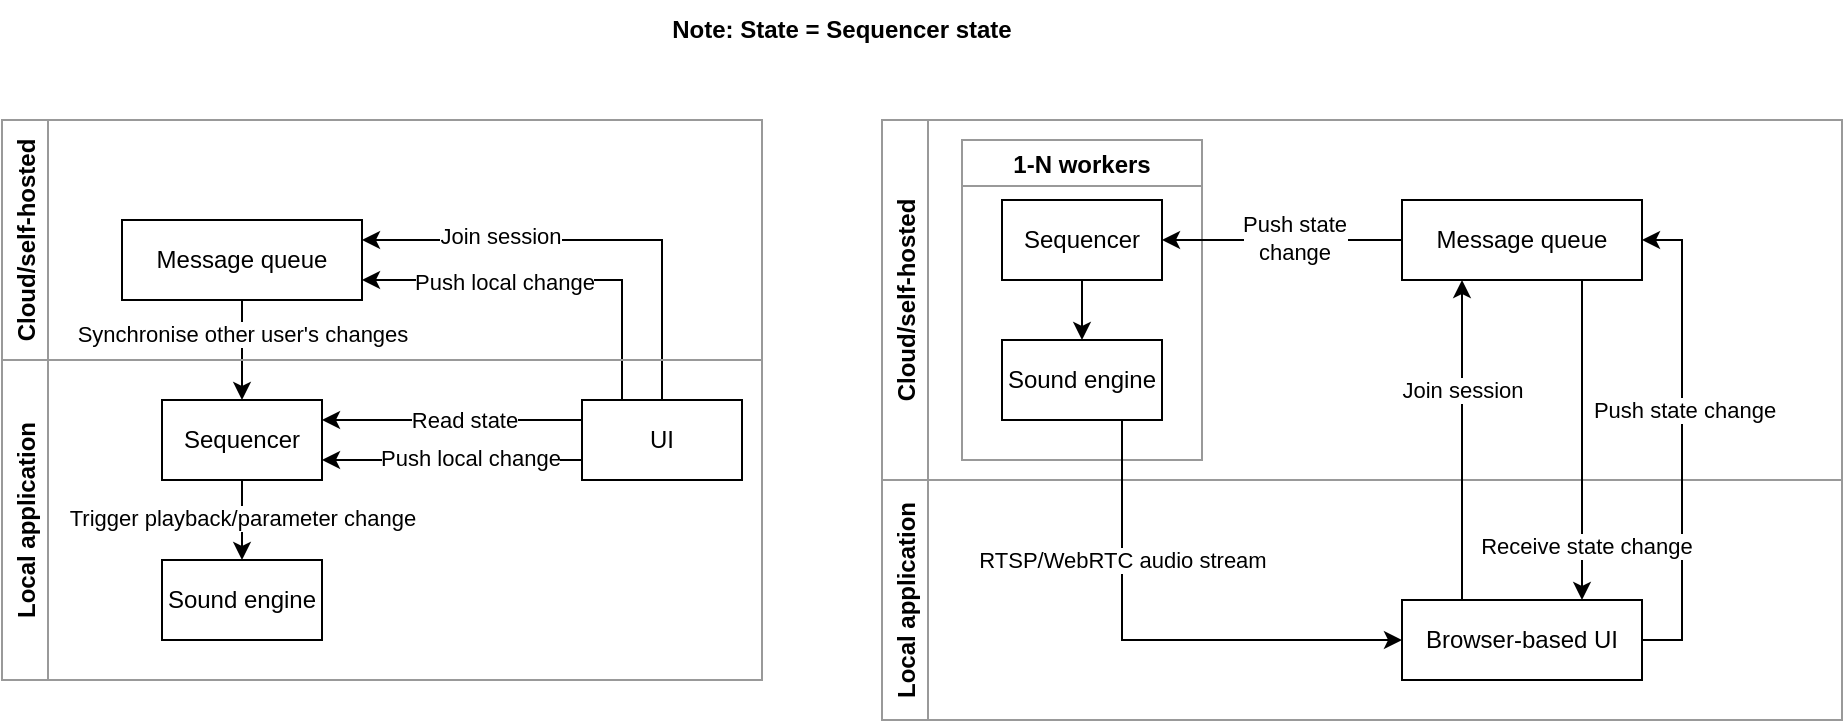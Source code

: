 <mxfile version="20.4.0" type="device"><diagram id="lTP7TUvkcthKFZw39Sc7" name="Page-1"><mxGraphModel dx="966" dy="550" grid="1" gridSize="10" guides="1" tooltips="1" connect="1" arrows="1" fold="1" page="1" pageScale="1" pageWidth="850" pageHeight="1100" math="0" shadow="0"><root><mxCell id="0"/><mxCell id="1" parent="0"/><mxCell id="EyvcSQa5_3eqo0In2h69-14" style="edgeStyle=orthogonalEdgeStyle;rounded=0;orthogonalLoop=1;jettySize=auto;html=1;entryX=0.5;entryY=0;entryDx=0;entryDy=0;" edge="1" parent="1" source="EyvcSQa5_3eqo0In2h69-1" target="EyvcSQa5_3eqo0In2h69-13"><mxGeometry relative="1" as="geometry"/></mxCell><mxCell id="EyvcSQa5_3eqo0In2h69-15" value="Trigger playback/parameter change" style="edgeLabel;html=1;align=center;verticalAlign=middle;resizable=0;points=[];" vertex="1" connectable="0" parent="EyvcSQa5_3eqo0In2h69-14"><mxGeometry x="0.262" relative="1" as="geometry"><mxPoint y="-6" as="offset"/></mxGeometry></mxCell><mxCell id="EyvcSQa5_3eqo0In2h69-1" value="Sequencer" style="rounded=0;whiteSpace=wrap;html=1;" vertex="1" parent="1"><mxGeometry x="280" y="250" width="80" height="40" as="geometry"/></mxCell><mxCell id="EyvcSQa5_3eqo0In2h69-3" style="edgeStyle=orthogonalEdgeStyle;rounded=0;orthogonalLoop=1;jettySize=auto;html=1;entryX=1;entryY=0.25;entryDx=0;entryDy=0;" edge="1" parent="1" source="EyvcSQa5_3eqo0In2h69-2" target="EyvcSQa5_3eqo0In2h69-1"><mxGeometry relative="1" as="geometry"><Array as="points"><mxPoint x="480" y="260"/><mxPoint x="480" y="260"/></Array></mxGeometry></mxCell><mxCell id="EyvcSQa5_3eqo0In2h69-4" value="Read state" style="edgeLabel;html=1;align=center;verticalAlign=middle;resizable=0;points=[];" vertex="1" connectable="0" parent="EyvcSQa5_3eqo0In2h69-3"><mxGeometry x="0.156" relative="1" as="geometry"><mxPoint x="16" as="offset"/></mxGeometry></mxCell><mxCell id="EyvcSQa5_3eqo0In2h69-5" style="edgeStyle=orthogonalEdgeStyle;rounded=0;orthogonalLoop=1;jettySize=auto;html=1;exitX=0;exitY=0.75;exitDx=0;exitDy=0;" edge="1" parent="1" source="EyvcSQa5_3eqo0In2h69-2"><mxGeometry relative="1" as="geometry"><mxPoint x="360" y="280" as="targetPoint"/><Array as="points"><mxPoint x="360" y="280"/></Array></mxGeometry></mxCell><mxCell id="EyvcSQa5_3eqo0In2h69-6" value="Push local change" style="edgeLabel;html=1;align=center;verticalAlign=middle;resizable=0;points=[];" vertex="1" connectable="0" parent="EyvcSQa5_3eqo0In2h69-5"><mxGeometry x="0.065" y="-1" relative="1" as="geometry"><mxPoint x="13" as="offset"/></mxGeometry></mxCell><mxCell id="EyvcSQa5_3eqo0In2h69-11" style="edgeStyle=orthogonalEdgeStyle;rounded=0;orthogonalLoop=1;jettySize=auto;html=1;entryX=1;entryY=0.75;entryDx=0;entryDy=0;exitX=0.25;exitY=0;exitDx=0;exitDy=0;" edge="1" parent="1" source="EyvcSQa5_3eqo0In2h69-2" target="EyvcSQa5_3eqo0In2h69-7"><mxGeometry relative="1" as="geometry"/></mxCell><mxCell id="EyvcSQa5_3eqo0In2h69-12" value="Push local change" style="edgeLabel;html=1;align=center;verticalAlign=middle;resizable=0;points=[];" vertex="1" connectable="0" parent="EyvcSQa5_3eqo0In2h69-11"><mxGeometry x="-0.056" y="1" relative="1" as="geometry"><mxPoint x="-30" as="offset"/></mxGeometry></mxCell><mxCell id="EyvcSQa5_3eqo0In2h69-2" value="&lt;div&gt;UI&lt;/div&gt;" style="rounded=0;whiteSpace=wrap;html=1;" vertex="1" parent="1"><mxGeometry x="490" y="250" width="80" height="40" as="geometry"/></mxCell><mxCell id="EyvcSQa5_3eqo0In2h69-9" style="edgeStyle=orthogonalEdgeStyle;rounded=0;orthogonalLoop=1;jettySize=auto;html=1;entryX=0.5;entryY=0;entryDx=0;entryDy=0;exitX=0.5;exitY=1;exitDx=0;exitDy=0;" edge="1" parent="1" source="EyvcSQa5_3eqo0In2h69-7" target="EyvcSQa5_3eqo0In2h69-1"><mxGeometry relative="1" as="geometry"/></mxCell><mxCell id="EyvcSQa5_3eqo0In2h69-10" value="Synchronise other user's changes" style="edgeLabel;html=1;align=center;verticalAlign=middle;resizable=0;points=[];" vertex="1" connectable="0" parent="EyvcSQa5_3eqo0In2h69-9"><mxGeometry x="-0.435" relative="1" as="geometry"><mxPoint y="3" as="offset"/></mxGeometry></mxCell><mxCell id="EyvcSQa5_3eqo0In2h69-7" value="Message queue" style="rounded=0;whiteSpace=wrap;html=1;" vertex="1" parent="1"><mxGeometry x="260" y="160" width="120" height="40" as="geometry"/></mxCell><mxCell id="EyvcSQa5_3eqo0In2h69-13" value="Sound engine" style="rounded=0;whiteSpace=wrap;html=1;" vertex="1" parent="1"><mxGeometry x="280" y="330" width="80" height="40" as="geometry"/></mxCell><mxCell id="EyvcSQa5_3eqo0In2h69-17" value="" style="endArrow=classic;html=1;rounded=0;exitX=0.5;exitY=0;exitDx=0;exitDy=0;entryX=1;entryY=0.25;entryDx=0;entryDy=0;" edge="1" parent="1" source="EyvcSQa5_3eqo0In2h69-2" target="EyvcSQa5_3eqo0In2h69-7"><mxGeometry width="50" height="50" relative="1" as="geometry"><mxPoint x="560" y="200" as="sourcePoint"/><mxPoint x="530" y="120" as="targetPoint"/><Array as="points"><mxPoint x="530" y="170"/></Array></mxGeometry></mxCell><mxCell id="EyvcSQa5_3eqo0In2h69-18" value="Join session" style="edgeLabel;html=1;align=center;verticalAlign=middle;resizable=0;points=[];" vertex="1" connectable="0" parent="EyvcSQa5_3eqo0In2h69-17"><mxGeometry x="0.403" y="-2" relative="1" as="geometry"><mxPoint as="offset"/></mxGeometry></mxCell><mxCell id="EyvcSQa5_3eqo0In2h69-19" value="Local application" style="swimlane;horizontal=0;strokeColor=#999999;" vertex="1" parent="1"><mxGeometry x="200" y="230" width="380" height="160" as="geometry"/></mxCell><mxCell id="EyvcSQa5_3eqo0In2h69-20" value="Cloud/self-hosted" style="swimlane;horizontal=0;strokeColor=#999999;" vertex="1" parent="1"><mxGeometry x="200" y="110" width="380" height="120" as="geometry"/></mxCell><mxCell id="EyvcSQa5_3eqo0In2h69-37" value="Local application" style="swimlane;horizontal=0;strokeColor=#999999;" vertex="1" parent="1"><mxGeometry x="640" y="290" width="480" height="120" as="geometry"/></mxCell><mxCell id="EyvcSQa5_3eqo0In2h69-30" value="Browser-based UI" style="rounded=0;whiteSpace=wrap;html=1;" vertex="1" parent="EyvcSQa5_3eqo0In2h69-37"><mxGeometry x="260" y="60" width="120" height="40" as="geometry"/></mxCell><mxCell id="EyvcSQa5_3eqo0In2h69-38" value="Cloud/self-hosted" style="swimlane;horizontal=0;strokeColor=#999999;" vertex="1" parent="1"><mxGeometry x="640" y="110" width="480" height="180" as="geometry"/></mxCell><mxCell id="EyvcSQa5_3eqo0In2h69-33" value="Message queue" style="rounded=0;whiteSpace=wrap;html=1;" vertex="1" parent="EyvcSQa5_3eqo0In2h69-38"><mxGeometry x="260" y="40" width="120" height="40" as="geometry"/></mxCell><mxCell id="EyvcSQa5_3eqo0In2h69-40" value="" style="edgeStyle=orthogonalEdgeStyle;rounded=0;orthogonalLoop=1;jettySize=auto;html=1;" edge="1" parent="EyvcSQa5_3eqo0In2h69-38" source="EyvcSQa5_3eqo0In2h69-23" target="EyvcSQa5_3eqo0In2h69-34"><mxGeometry relative="1" as="geometry"/></mxCell><mxCell id="EyvcSQa5_3eqo0In2h69-23" value="Sequencer" style="rounded=0;whiteSpace=wrap;html=1;" vertex="1" parent="EyvcSQa5_3eqo0In2h69-38"><mxGeometry x="60" y="40" width="80" height="40" as="geometry"/></mxCell><mxCell id="EyvcSQa5_3eqo0In2h69-34" value="Sound engine" style="rounded=0;whiteSpace=wrap;html=1;" vertex="1" parent="EyvcSQa5_3eqo0In2h69-38"><mxGeometry x="60" y="110" width="80" height="40" as="geometry"/></mxCell><mxCell id="EyvcSQa5_3eqo0In2h69-49" value="1-N workers" style="swimlane;strokeColor=#999999;" vertex="1" parent="EyvcSQa5_3eqo0In2h69-38"><mxGeometry x="40" y="10" width="120" height="160" as="geometry"/></mxCell><mxCell id="EyvcSQa5_3eqo0In2h69-51" value="" style="endArrow=classic;html=1;rounded=0;entryX=1;entryY=0.5;entryDx=0;entryDy=0;exitX=0;exitY=0.5;exitDx=0;exitDy=0;" edge="1" parent="EyvcSQa5_3eqo0In2h69-38" source="EyvcSQa5_3eqo0In2h69-33" target="EyvcSQa5_3eqo0In2h69-23"><mxGeometry width="50" height="50" relative="1" as="geometry"><mxPoint x="200" as="sourcePoint"/><mxPoint x="250" y="-50" as="targetPoint"/><Array as="points"><mxPoint x="210" y="60"/></Array></mxGeometry></mxCell><mxCell id="EyvcSQa5_3eqo0In2h69-52" value="&lt;div&gt;Push state&lt;/div&gt;&lt;div&gt;change&lt;br&gt;&lt;/div&gt;" style="edgeLabel;html=1;align=center;verticalAlign=middle;resizable=0;points=[];" vertex="1" connectable="0" parent="EyvcSQa5_3eqo0In2h69-51"><mxGeometry x="-0.09" y="-1" relative="1" as="geometry"><mxPoint as="offset"/></mxGeometry></mxCell><mxCell id="EyvcSQa5_3eqo0In2h69-41" style="edgeStyle=orthogonalEdgeStyle;rounded=0;orthogonalLoop=1;jettySize=auto;html=1;entryX=0;entryY=0.5;entryDx=0;entryDy=0;" edge="1" parent="1" source="EyvcSQa5_3eqo0In2h69-34" target="EyvcSQa5_3eqo0In2h69-30"><mxGeometry relative="1" as="geometry"><Array as="points"><mxPoint x="760" y="370"/></Array></mxGeometry></mxCell><mxCell id="EyvcSQa5_3eqo0In2h69-42" value="RTSP/WebRTC audio stream" style="edgeLabel;html=1;align=center;verticalAlign=middle;resizable=0;points=[];" vertex="1" connectable="0" parent="EyvcSQa5_3eqo0In2h69-41"><mxGeometry x="-0.446" relative="1" as="geometry"><mxPoint as="offset"/></mxGeometry></mxCell><mxCell id="EyvcSQa5_3eqo0In2h69-43" style="edgeStyle=orthogonalEdgeStyle;rounded=0;orthogonalLoop=1;jettySize=auto;html=1;entryX=0.25;entryY=1;entryDx=0;entryDy=0;exitX=0.25;exitY=0;exitDx=0;exitDy=0;" edge="1" parent="1" source="EyvcSQa5_3eqo0In2h69-30" target="EyvcSQa5_3eqo0In2h69-33"><mxGeometry relative="1" as="geometry"/></mxCell><mxCell id="EyvcSQa5_3eqo0In2h69-44" value="Join session" style="edgeLabel;html=1;align=center;verticalAlign=middle;resizable=0;points=[];" vertex="1" connectable="0" parent="EyvcSQa5_3eqo0In2h69-43"><mxGeometry x="-0.571" relative="1" as="geometry"><mxPoint y="-71" as="offset"/></mxGeometry></mxCell><mxCell id="EyvcSQa5_3eqo0In2h69-45" style="edgeStyle=orthogonalEdgeStyle;rounded=0;orthogonalLoop=1;jettySize=auto;html=1;entryX=1;entryY=0.5;entryDx=0;entryDy=0;exitX=1;exitY=0.5;exitDx=0;exitDy=0;" edge="1" parent="1" source="EyvcSQa5_3eqo0In2h69-30" target="EyvcSQa5_3eqo0In2h69-33"><mxGeometry relative="1" as="geometry"><mxPoint x="920" y="170" as="targetPoint"/><Array as="points"><mxPoint x="1040" y="370"/><mxPoint x="1040" y="170"/></Array></mxGeometry></mxCell><mxCell id="EyvcSQa5_3eqo0In2h69-46" value="Push state change" style="edgeLabel;html=1;align=center;verticalAlign=middle;resizable=0;points=[];" vertex="1" connectable="0" parent="EyvcSQa5_3eqo0In2h69-45"><mxGeometry x="-0.772" y="-1" relative="1" as="geometry"><mxPoint y="-108" as="offset"/></mxGeometry></mxCell><mxCell id="EyvcSQa5_3eqo0In2h69-47" style="edgeStyle=orthogonalEdgeStyle;rounded=0;orthogonalLoop=1;jettySize=auto;html=1;exitX=0.75;exitY=1;exitDx=0;exitDy=0;entryX=0.75;entryY=0;entryDx=0;entryDy=0;" edge="1" parent="1" source="EyvcSQa5_3eqo0In2h69-33" target="EyvcSQa5_3eqo0In2h69-30"><mxGeometry relative="1" as="geometry"><mxPoint x="905" y="270" as="targetPoint"/><Array as="points"/></mxGeometry></mxCell><mxCell id="EyvcSQa5_3eqo0In2h69-48" value="Receive state change" style="edgeLabel;html=1;align=center;verticalAlign=middle;resizable=0;points=[];" vertex="1" connectable="0" parent="EyvcSQa5_3eqo0In2h69-47"><mxGeometry x="0.656" y="2" relative="1" as="geometry"><mxPoint as="offset"/></mxGeometry></mxCell><mxCell id="EyvcSQa5_3eqo0In2h69-54" value="Note: State = Sequencer state" style="text;html=1;strokeColor=none;fillColor=none;align=center;verticalAlign=middle;whiteSpace=wrap;rounded=0;fontStyle=1" vertex="1" parent="1"><mxGeometry x="520" y="50" width="200" height="30" as="geometry"/></mxCell></root></mxGraphModel></diagram></mxfile>
